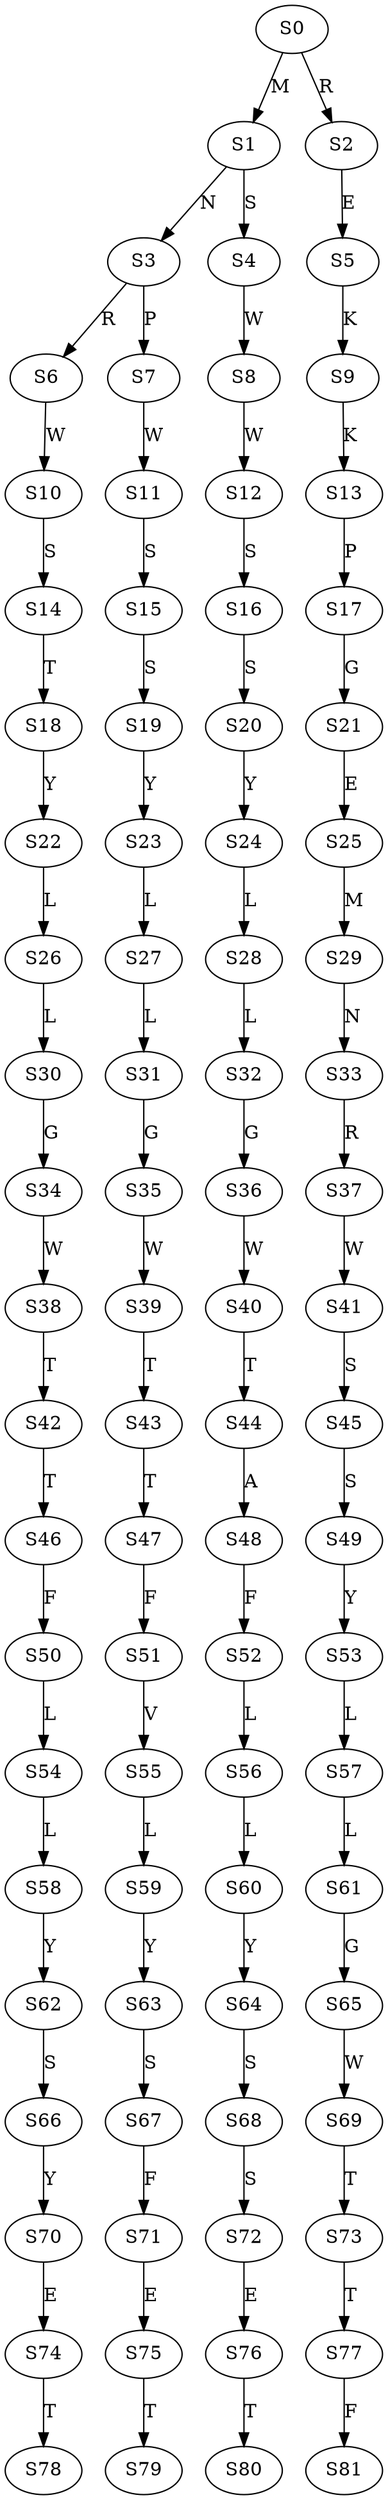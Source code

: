 strict digraph  {
	S0 -> S1 [ label = M ];
	S0 -> S2 [ label = R ];
	S1 -> S3 [ label = N ];
	S1 -> S4 [ label = S ];
	S2 -> S5 [ label = E ];
	S3 -> S6 [ label = R ];
	S3 -> S7 [ label = P ];
	S4 -> S8 [ label = W ];
	S5 -> S9 [ label = K ];
	S6 -> S10 [ label = W ];
	S7 -> S11 [ label = W ];
	S8 -> S12 [ label = W ];
	S9 -> S13 [ label = K ];
	S10 -> S14 [ label = S ];
	S11 -> S15 [ label = S ];
	S12 -> S16 [ label = S ];
	S13 -> S17 [ label = P ];
	S14 -> S18 [ label = T ];
	S15 -> S19 [ label = S ];
	S16 -> S20 [ label = S ];
	S17 -> S21 [ label = G ];
	S18 -> S22 [ label = Y ];
	S19 -> S23 [ label = Y ];
	S20 -> S24 [ label = Y ];
	S21 -> S25 [ label = E ];
	S22 -> S26 [ label = L ];
	S23 -> S27 [ label = L ];
	S24 -> S28 [ label = L ];
	S25 -> S29 [ label = M ];
	S26 -> S30 [ label = L ];
	S27 -> S31 [ label = L ];
	S28 -> S32 [ label = L ];
	S29 -> S33 [ label = N ];
	S30 -> S34 [ label = G ];
	S31 -> S35 [ label = G ];
	S32 -> S36 [ label = G ];
	S33 -> S37 [ label = R ];
	S34 -> S38 [ label = W ];
	S35 -> S39 [ label = W ];
	S36 -> S40 [ label = W ];
	S37 -> S41 [ label = W ];
	S38 -> S42 [ label = T ];
	S39 -> S43 [ label = T ];
	S40 -> S44 [ label = T ];
	S41 -> S45 [ label = S ];
	S42 -> S46 [ label = T ];
	S43 -> S47 [ label = T ];
	S44 -> S48 [ label = A ];
	S45 -> S49 [ label = S ];
	S46 -> S50 [ label = F ];
	S47 -> S51 [ label = F ];
	S48 -> S52 [ label = F ];
	S49 -> S53 [ label = Y ];
	S50 -> S54 [ label = L ];
	S51 -> S55 [ label = V ];
	S52 -> S56 [ label = L ];
	S53 -> S57 [ label = L ];
	S54 -> S58 [ label = L ];
	S55 -> S59 [ label = L ];
	S56 -> S60 [ label = L ];
	S57 -> S61 [ label = L ];
	S58 -> S62 [ label = Y ];
	S59 -> S63 [ label = Y ];
	S60 -> S64 [ label = Y ];
	S61 -> S65 [ label = G ];
	S62 -> S66 [ label = S ];
	S63 -> S67 [ label = S ];
	S64 -> S68 [ label = S ];
	S65 -> S69 [ label = W ];
	S66 -> S70 [ label = Y ];
	S67 -> S71 [ label = F ];
	S68 -> S72 [ label = S ];
	S69 -> S73 [ label = T ];
	S70 -> S74 [ label = E ];
	S71 -> S75 [ label = E ];
	S72 -> S76 [ label = E ];
	S73 -> S77 [ label = T ];
	S74 -> S78 [ label = T ];
	S75 -> S79 [ label = T ];
	S76 -> S80 [ label = T ];
	S77 -> S81 [ label = F ];
}
